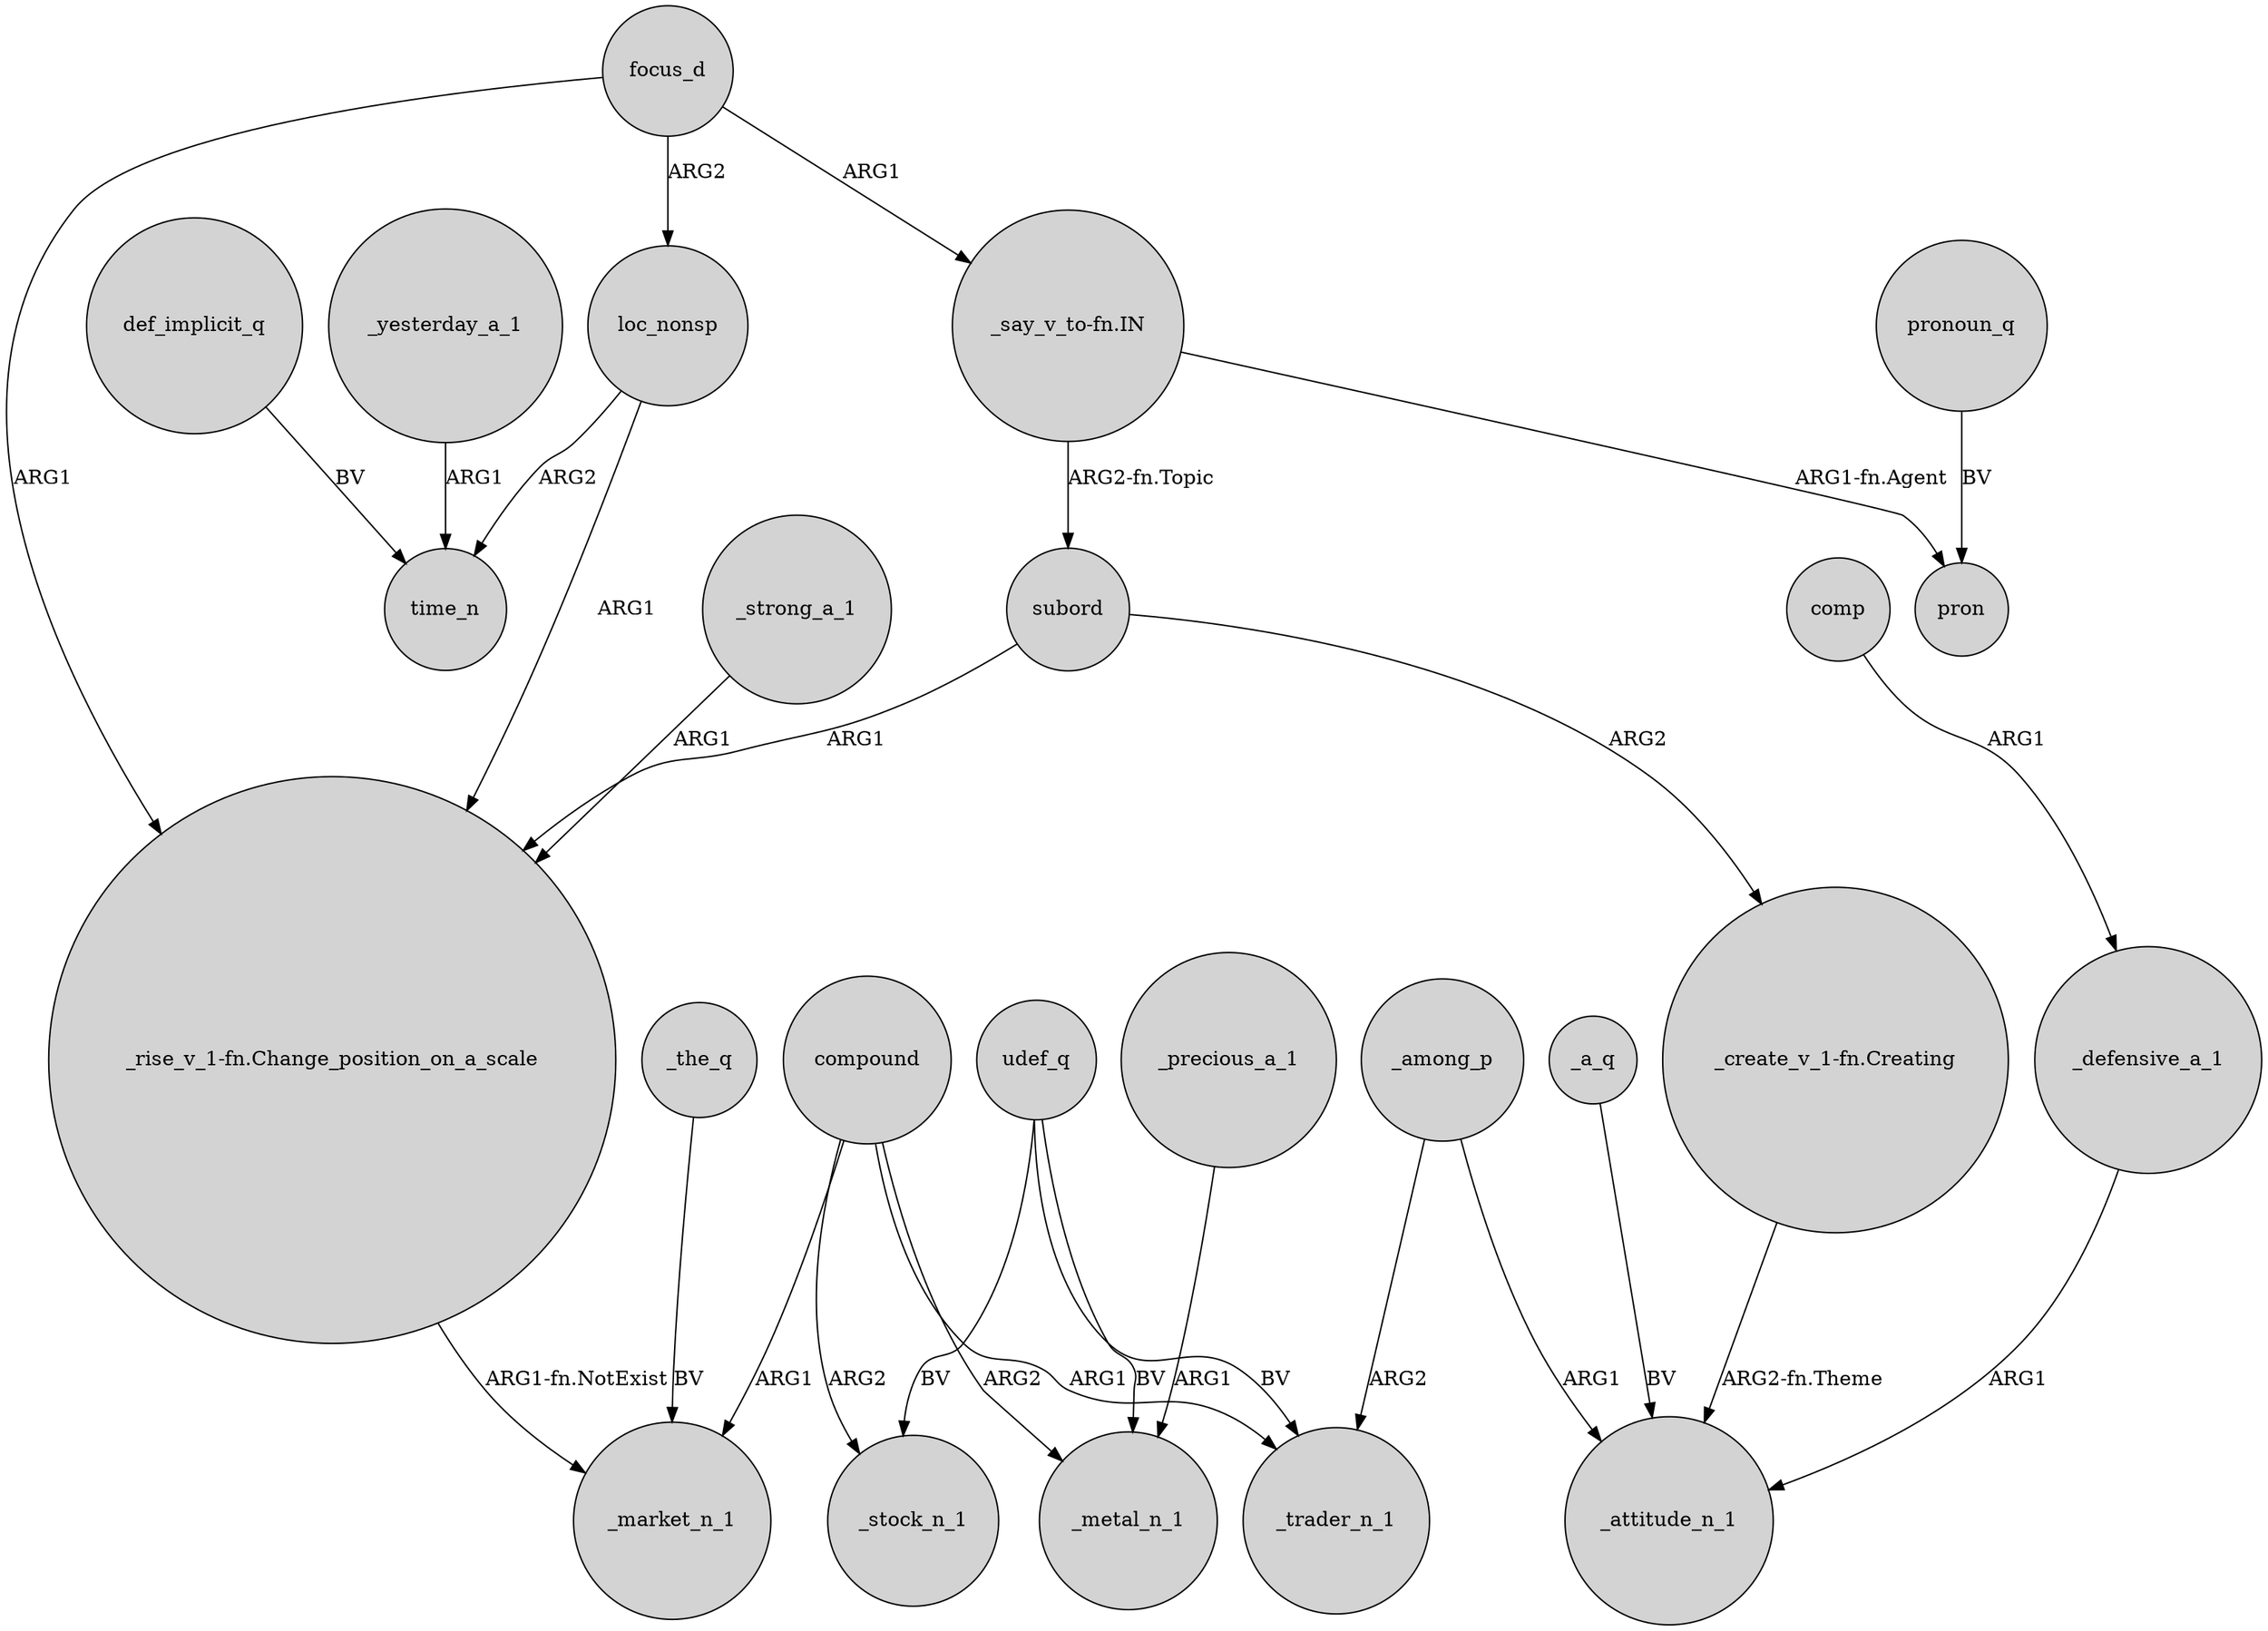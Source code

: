 digraph {
	node [shape=circle style=filled]
	focus_d -> loc_nonsp [label=ARG2]
	_yesterday_a_1 -> time_n [label=ARG1]
	udef_q -> _trader_n_1 [label=BV]
	subord -> "_create_v_1-fn.Creating" [label=ARG2]
	_among_p -> _trader_n_1 [label=ARG2]
	_a_q -> _attitude_n_1 [label=BV]
	"_create_v_1-fn.Creating" -> _attitude_n_1 [label="ARG2-fn.Theme"]
	focus_d -> "_say_v_to-fn.IN" [label=ARG1]
	loc_nonsp -> time_n [label=ARG2]
	compound -> _trader_n_1 [label=ARG1]
	compound -> _stock_n_1 [label=ARG2]
	pronoun_q -> pron [label=BV]
	udef_q -> _stock_n_1 [label=BV]
	compound -> _metal_n_1 [label=ARG2]
	loc_nonsp -> "_rise_v_1-fn.Change_position_on_a_scale" [label=ARG1]
	_precious_a_1 -> _metal_n_1 [label=ARG1]
	"_rise_v_1-fn.Change_position_on_a_scale" -> _market_n_1 [label="ARG1-fn.NotExist"]
	focus_d -> "_rise_v_1-fn.Change_position_on_a_scale" [label=ARG1]
	"_say_v_to-fn.IN" -> subord [label="ARG2-fn.Topic"]
	udef_q -> _metal_n_1 [label=BV]
	_defensive_a_1 -> _attitude_n_1 [label=ARG1]
	"_say_v_to-fn.IN" -> pron [label="ARG1-fn.Agent"]
	_among_p -> _attitude_n_1 [label=ARG1]
	comp -> _defensive_a_1 [label=ARG1]
	compound -> _market_n_1 [label=ARG1]
	subord -> "_rise_v_1-fn.Change_position_on_a_scale" [label=ARG1]
	_the_q -> _market_n_1 [label=BV]
	def_implicit_q -> time_n [label=BV]
	_strong_a_1 -> "_rise_v_1-fn.Change_position_on_a_scale" [label=ARG1]
}
